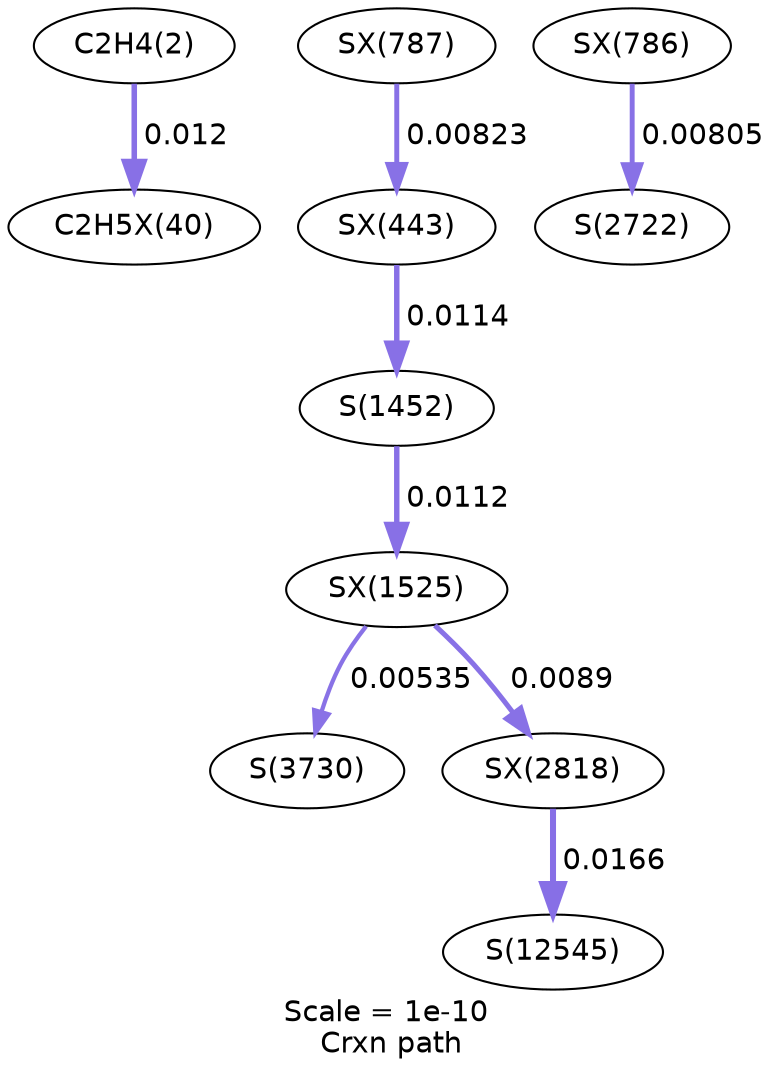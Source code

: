 digraph reaction_paths {
center=1;
s5 -> s51[fontname="Helvetica", style="setlinewidth(2.66)", arrowsize=1.33, color="0.7, 0.512, 0.9"
, label=" 0.012"];
s88 -> s22[fontname="Helvetica", style="setlinewidth(2.62)", arrowsize=1.31, color="0.7, 0.511, 0.9"
, label=" 0.0114"];
s97 -> s88[fontname="Helvetica", style="setlinewidth(2.38)", arrowsize=1.19, color="0.7, 0.508, 0.9"
, label=" 0.00823"];
s22 -> s105[fontname="Helvetica", style="setlinewidth(2.61)", arrowsize=1.31, color="0.7, 0.511, 0.9"
, label=" 0.0112"];
s96 -> s28[fontname="Helvetica", style="setlinewidth(2.36)", arrowsize=1.18, color="0.7, 0.508, 0.9"
, label=" 0.00805"];
s105 -> s31[fontname="Helvetica", style="setlinewidth(2.05)", arrowsize=1.03, color="0.7, 0.505, 0.9"
, label=" 0.00535"];
s105 -> s110[fontname="Helvetica", style="setlinewidth(2.43)", arrowsize=1.22, color="0.7, 0.509, 0.9"
, label=" 0.0089"];
s110 -> s47[fontname="Helvetica", style="setlinewidth(2.9)", arrowsize=1.45, color="0.7, 0.517, 0.9"
, label=" 0.0166"];
s5 [ fontname="Helvetica", label="C2H4(2)"];
s22 [ fontname="Helvetica", label="S(1452)"];
s28 [ fontname="Helvetica", label="S(2722)"];
s31 [ fontname="Helvetica", label="S(3730)"];
s47 [ fontname="Helvetica", label="S(12545)"];
s51 [ fontname="Helvetica", label="C2H5X(40)"];
s88 [ fontname="Helvetica", label="SX(443)"];
s96 [ fontname="Helvetica", label="SX(786)"];
s97 [ fontname="Helvetica", label="SX(787)"];
s105 [ fontname="Helvetica", label="SX(1525)"];
s110 [ fontname="Helvetica", label="SX(2818)"];
 label = "Scale = 1e-10\l Crxn path";
 fontname = "Helvetica";
}
